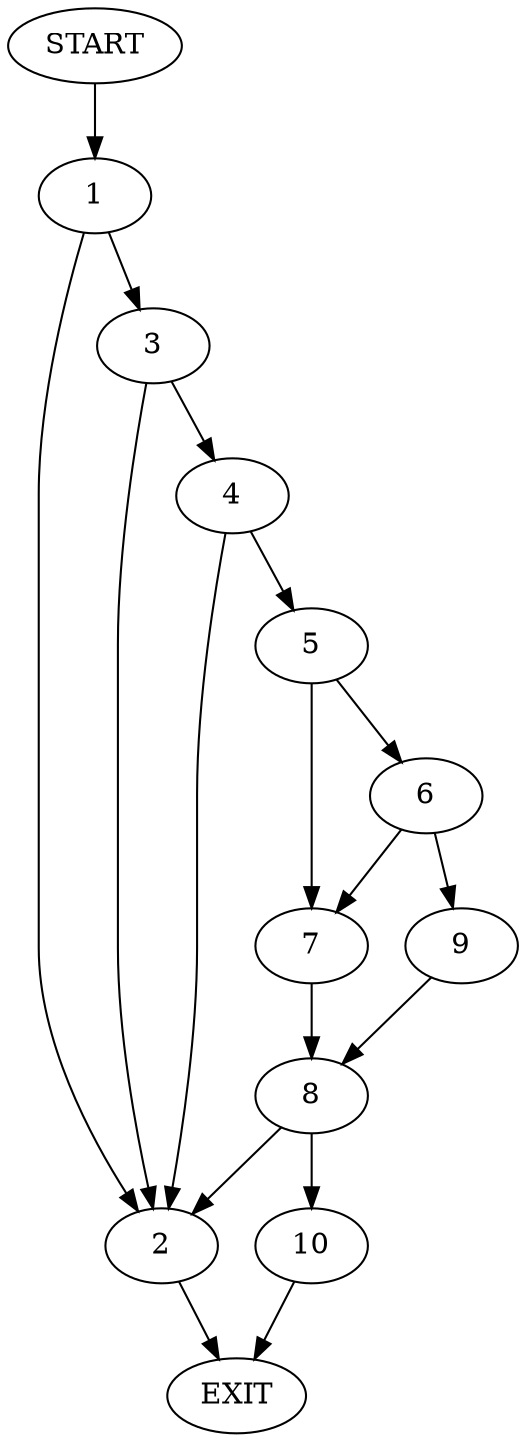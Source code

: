 digraph {
0 [label="START"]
11 [label="EXIT"]
0 -> 1
1 -> 2
1 -> 3
2 -> 11
3 -> 4
3 -> 2
4 -> 2
4 -> 5
5 -> 6
5 -> 7
7 -> 8
6 -> 9
6 -> 7
9 -> 8
8 -> 10
8 -> 2
10 -> 11
}
